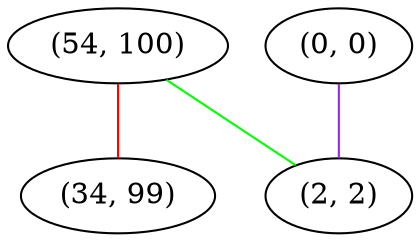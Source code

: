 graph "" {
"(54, 100)";
"(0, 0)";
"(34, 99)";
"(2, 2)";
"(54, 100)" -- "(34, 99)"  [color=red, key=0, weight=1];
"(54, 100)" -- "(2, 2)"  [color=green, key=0, weight=2];
"(0, 0)" -- "(2, 2)"  [color=purple, key=0, weight=4];
}
